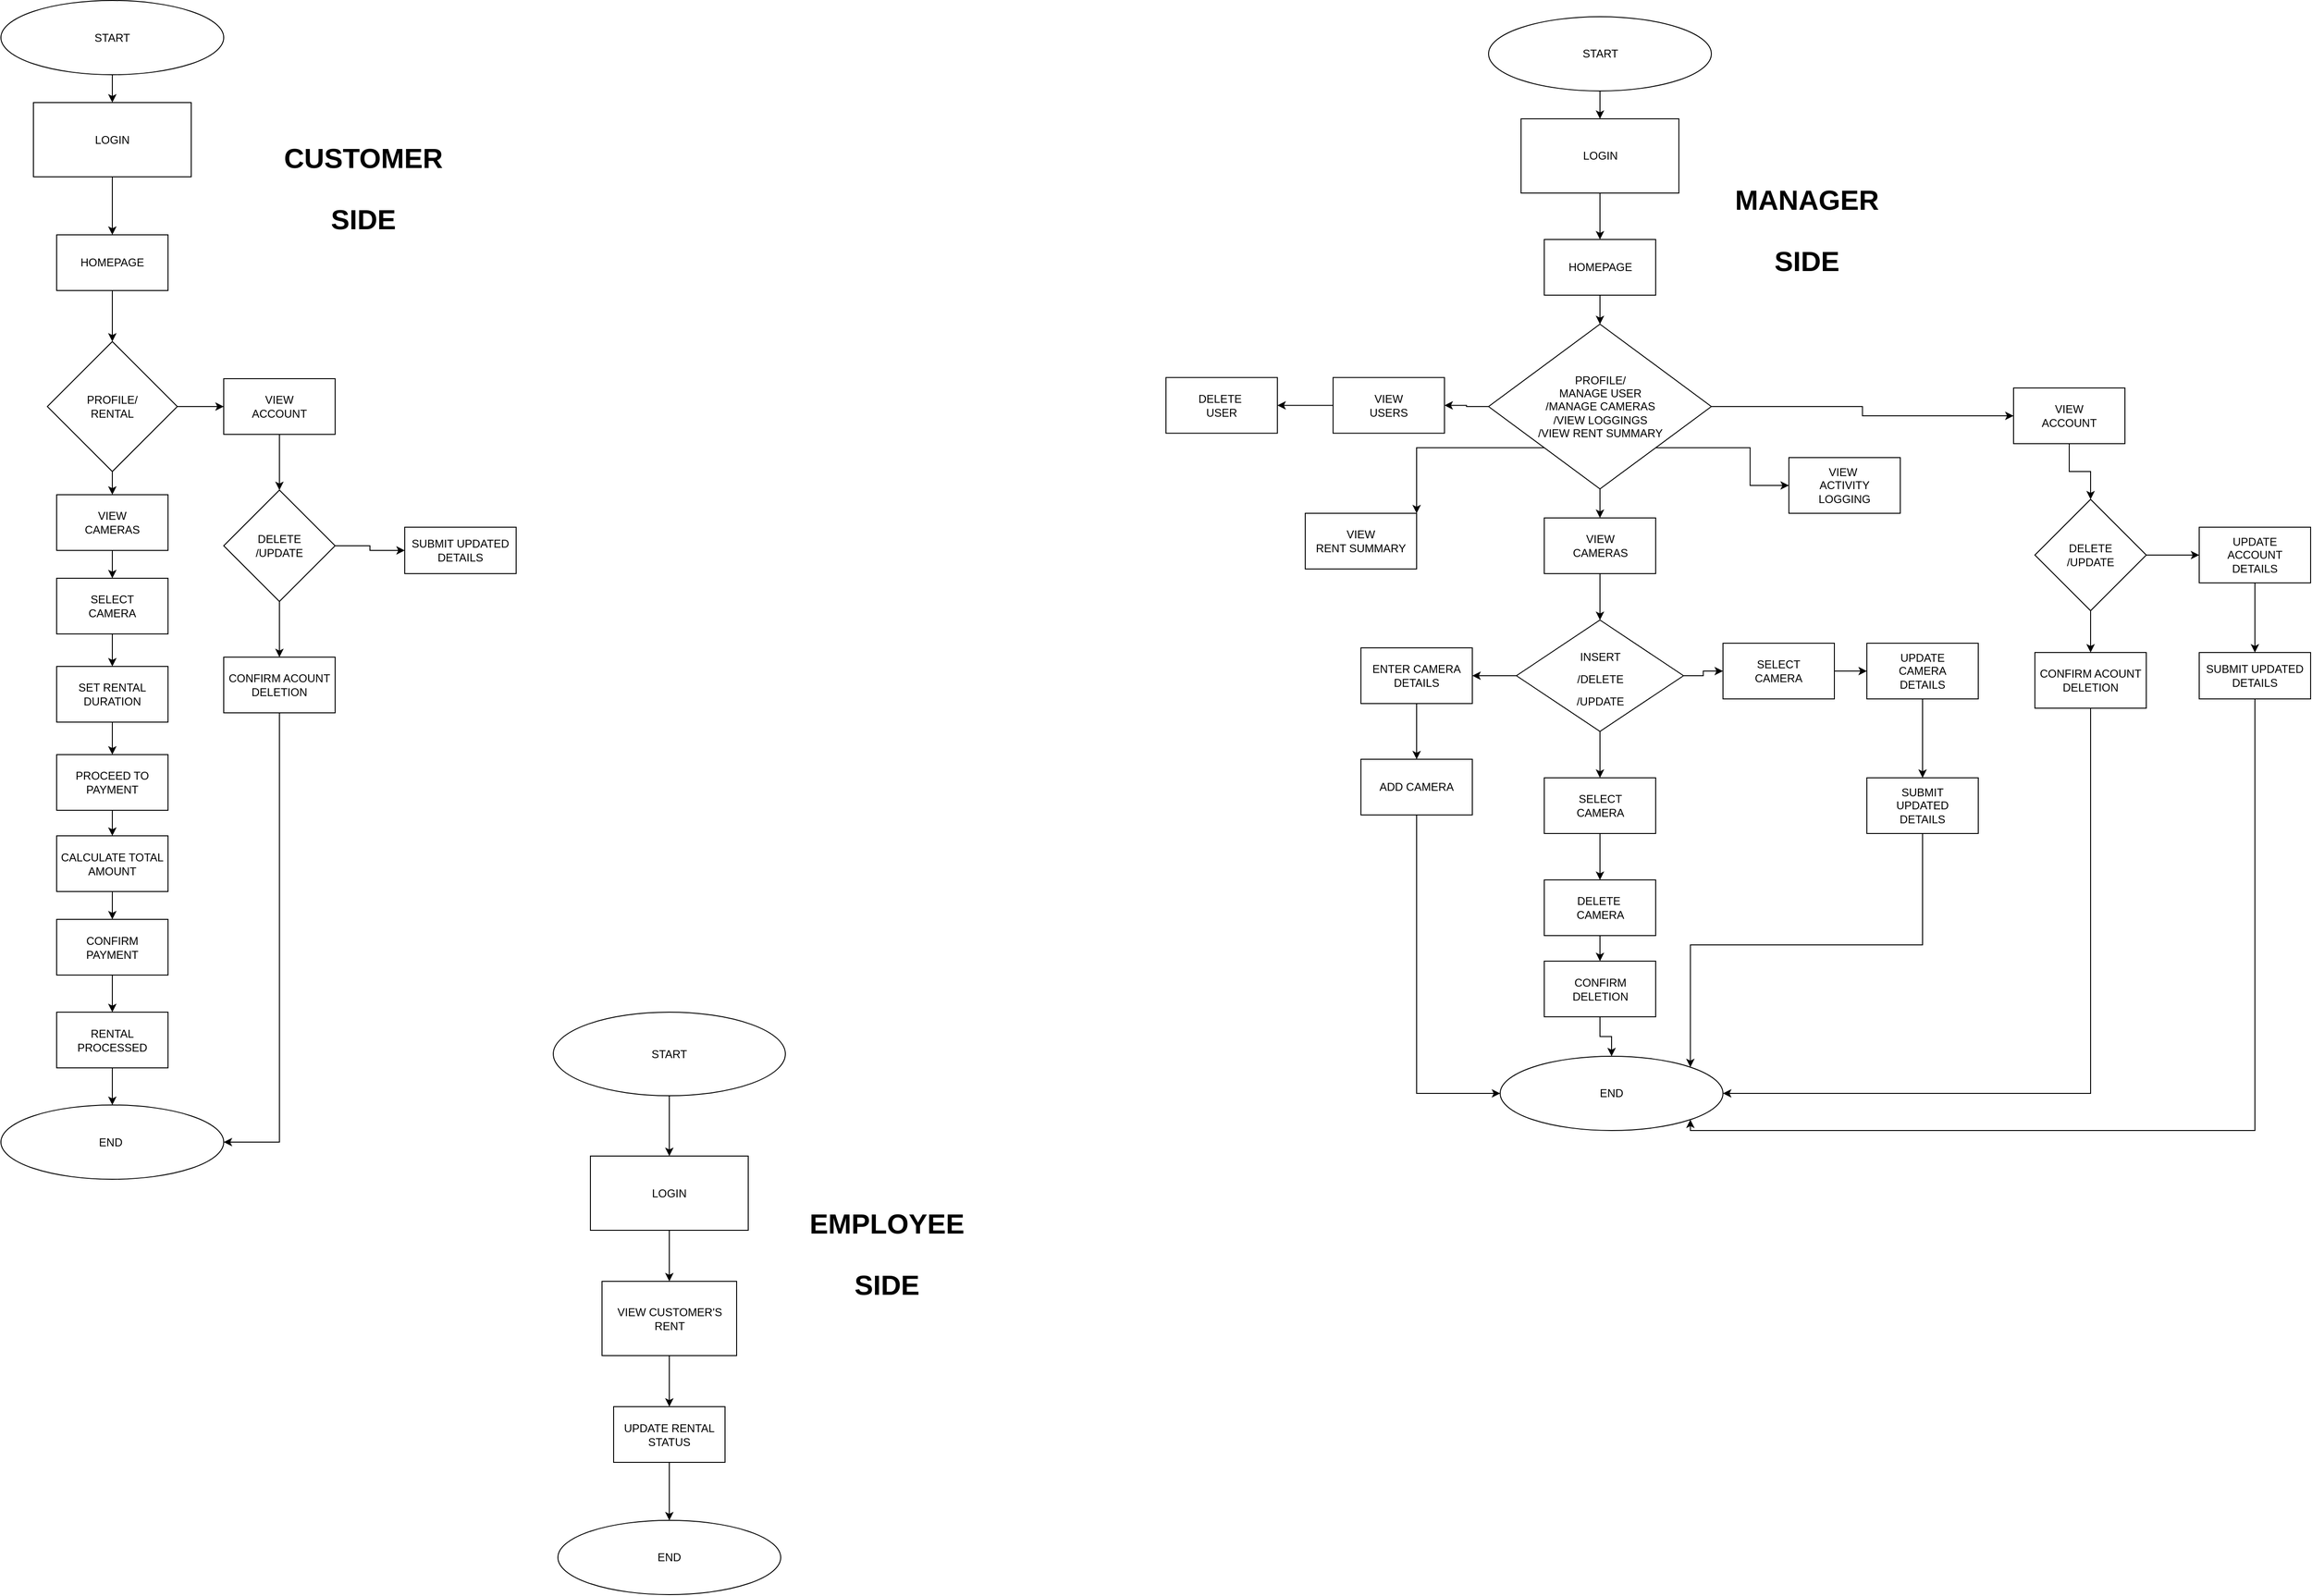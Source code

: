 <mxfile version="20.8.16" type="device"><diagram id="C5RBs43oDa-KdzZeNtuy" name="Page-1"><mxGraphModel dx="2960" dy="2900" grid="1" gridSize="10" guides="1" tooltips="1" connect="1" arrows="1" fold="1" page="1" pageScale="1" pageWidth="827" pageHeight="1169" math="0" shadow="0"><root><mxCell id="WIyWlLk6GJQsqaUBKTNV-0"/><mxCell id="WIyWlLk6GJQsqaUBKTNV-1" parent="WIyWlLk6GJQsqaUBKTNV-0"/><mxCell id="E-0R3UBFcdPqdd0ovLI6-5" style="edgeStyle=orthogonalEdgeStyle;rounded=0;orthogonalLoop=1;jettySize=auto;html=1;exitX=0.5;exitY=1;exitDx=0;exitDy=0;entryX=0.5;entryY=0;entryDx=0;entryDy=0;" parent="WIyWlLk6GJQsqaUBKTNV-1" source="E-0R3UBFcdPqdd0ovLI6-0" target="E-0R3UBFcdPqdd0ovLI6-1" edge="1"><mxGeometry relative="1" as="geometry"/></mxCell><mxCell id="E-0R3UBFcdPqdd0ovLI6-0" value="START" style="ellipse;whiteSpace=wrap;html=1;" parent="WIyWlLk6GJQsqaUBKTNV-1" vertex="1"><mxGeometry x="555" y="-32.5" width="240" height="80" as="geometry"/></mxCell><mxCell id="E-0R3UBFcdPqdd0ovLI6-98" style="edgeStyle=orthogonalEdgeStyle;rounded=0;orthogonalLoop=1;jettySize=auto;html=1;exitX=0.5;exitY=1;exitDx=0;exitDy=0;entryX=0.5;entryY=0;entryDx=0;entryDy=0;fontSize=12;" parent="WIyWlLk6GJQsqaUBKTNV-1" source="E-0R3UBFcdPqdd0ovLI6-1" target="E-0R3UBFcdPqdd0ovLI6-44" edge="1"><mxGeometry relative="1" as="geometry"/></mxCell><mxCell id="E-0R3UBFcdPqdd0ovLI6-1" value="LOGIN" style="rounded=0;whiteSpace=wrap;html=1;" parent="WIyWlLk6GJQsqaUBKTNV-1" vertex="1"><mxGeometry x="590" y="77.5" width="170" height="80" as="geometry"/></mxCell><mxCell id="E-0R3UBFcdPqdd0ovLI6-24" style="edgeStyle=orthogonalEdgeStyle;rounded=0;orthogonalLoop=1;jettySize=auto;html=1;exitX=0.5;exitY=1;exitDx=0;exitDy=0;entryX=0.5;entryY=0;entryDx=0;entryDy=0;" parent="WIyWlLk6GJQsqaUBKTNV-1" source="E-0R3UBFcdPqdd0ovLI6-2" target="E-0R3UBFcdPqdd0ovLI6-3" edge="1"><mxGeometry relative="1" as="geometry"/></mxCell><mxCell id="E-0R3UBFcdPqdd0ovLI6-2" value="SELECT &lt;br&gt;CAMERA" style="rounded=0;whiteSpace=wrap;html=1;" parent="WIyWlLk6GJQsqaUBKTNV-1" vertex="1"><mxGeometry x="615" y="590" width="120" height="60" as="geometry"/></mxCell><mxCell id="E-0R3UBFcdPqdd0ovLI6-25" style="edgeStyle=orthogonalEdgeStyle;rounded=0;orthogonalLoop=1;jettySize=auto;html=1;exitX=0.5;exitY=1;exitDx=0;exitDy=0;entryX=0.5;entryY=0;entryDx=0;entryDy=0;" parent="WIyWlLk6GJQsqaUBKTNV-1" source="E-0R3UBFcdPqdd0ovLI6-3" target="E-0R3UBFcdPqdd0ovLI6-9" edge="1"><mxGeometry relative="1" as="geometry"/></mxCell><mxCell id="E-0R3UBFcdPqdd0ovLI6-3" value="SET RENTAL DURATION" style="rounded=0;whiteSpace=wrap;html=1;" parent="WIyWlLk6GJQsqaUBKTNV-1" vertex="1"><mxGeometry x="615" y="685" width="120" height="60" as="geometry"/></mxCell><mxCell id="E-0R3UBFcdPqdd0ovLI6-22" style="edgeStyle=orthogonalEdgeStyle;rounded=0;orthogonalLoop=1;jettySize=auto;html=1;exitX=0.5;exitY=1;exitDx=0;exitDy=0;entryX=0.5;entryY=0;entryDx=0;entryDy=0;" parent="WIyWlLk6GJQsqaUBKTNV-1" source="E-0R3UBFcdPqdd0ovLI6-4" target="E-0R3UBFcdPqdd0ovLI6-2" edge="1"><mxGeometry relative="1" as="geometry"/></mxCell><mxCell id="E-0R3UBFcdPqdd0ovLI6-4" value="VIEW &lt;br&gt;CAMERAS" style="rounded=0;whiteSpace=wrap;html=1;" parent="WIyWlLk6GJQsqaUBKTNV-1" vertex="1"><mxGeometry x="615" y="500" width="120" height="60" as="geometry"/></mxCell><mxCell id="E-0R3UBFcdPqdd0ovLI6-26" style="edgeStyle=orthogonalEdgeStyle;rounded=0;orthogonalLoop=1;jettySize=auto;html=1;exitX=0.5;exitY=1;exitDx=0;exitDy=0;entryX=0.5;entryY=0;entryDx=0;entryDy=0;" parent="WIyWlLk6GJQsqaUBKTNV-1" source="E-0R3UBFcdPqdd0ovLI6-9" target="E-0R3UBFcdPqdd0ovLI6-13" edge="1"><mxGeometry relative="1" as="geometry"/></mxCell><mxCell id="E-0R3UBFcdPqdd0ovLI6-9" value="PROCEED TO PAYMENT" style="rounded=0;whiteSpace=wrap;html=1;" parent="WIyWlLk6GJQsqaUBKTNV-1" vertex="1"><mxGeometry x="615" y="780" width="120" height="60" as="geometry"/></mxCell><mxCell id="E-0R3UBFcdPqdd0ovLI6-17" style="edgeStyle=orthogonalEdgeStyle;rounded=0;orthogonalLoop=1;jettySize=auto;html=1;exitX=0.5;exitY=1;exitDx=0;exitDy=0;entryX=0.5;entryY=0;entryDx=0;entryDy=0;" parent="WIyWlLk6GJQsqaUBKTNV-1" source="E-0R3UBFcdPqdd0ovLI6-13" target="E-0R3UBFcdPqdd0ovLI6-14" edge="1"><mxGeometry relative="1" as="geometry"/></mxCell><mxCell id="E-0R3UBFcdPqdd0ovLI6-13" value="CALCULATE TOTAL AMOUNT" style="rounded=0;whiteSpace=wrap;html=1;" parent="WIyWlLk6GJQsqaUBKTNV-1" vertex="1"><mxGeometry x="615" y="867.5" width="120" height="60" as="geometry"/></mxCell><mxCell id="E-0R3UBFcdPqdd0ovLI6-18" style="edgeStyle=orthogonalEdgeStyle;rounded=0;orthogonalLoop=1;jettySize=auto;html=1;exitX=0.5;exitY=1;exitDx=0;exitDy=0;entryX=0.5;entryY=0;entryDx=0;entryDy=0;" parent="WIyWlLk6GJQsqaUBKTNV-1" source="E-0R3UBFcdPqdd0ovLI6-14" target="E-0R3UBFcdPqdd0ovLI6-15" edge="1"><mxGeometry relative="1" as="geometry"/></mxCell><mxCell id="E-0R3UBFcdPqdd0ovLI6-14" value="CONFIRM &lt;br&gt;PAYMENT" style="rounded=0;whiteSpace=wrap;html=1;" parent="WIyWlLk6GJQsqaUBKTNV-1" vertex="1"><mxGeometry x="615" y="957.5" width="120" height="60" as="geometry"/></mxCell><mxCell id="E-0R3UBFcdPqdd0ovLI6-21" style="edgeStyle=orthogonalEdgeStyle;rounded=0;orthogonalLoop=1;jettySize=auto;html=1;exitX=0.5;exitY=1;exitDx=0;exitDy=0;entryX=0.5;entryY=0;entryDx=0;entryDy=0;" parent="WIyWlLk6GJQsqaUBKTNV-1" source="E-0R3UBFcdPqdd0ovLI6-15" target="E-0R3UBFcdPqdd0ovLI6-20" edge="1"><mxGeometry relative="1" as="geometry"/></mxCell><mxCell id="E-0R3UBFcdPqdd0ovLI6-15" value="RENTAL&lt;br&gt;PROCESSED" style="rounded=0;whiteSpace=wrap;html=1;" parent="WIyWlLk6GJQsqaUBKTNV-1" vertex="1"><mxGeometry x="615" y="1057.5" width="120" height="60" as="geometry"/></mxCell><mxCell id="E-0R3UBFcdPqdd0ovLI6-20" value="END&amp;nbsp;" style="ellipse;whiteSpace=wrap;html=1;" parent="WIyWlLk6GJQsqaUBKTNV-1" vertex="1"><mxGeometry x="555" y="1157.5" width="240" height="80" as="geometry"/></mxCell><mxCell id="E-0R3UBFcdPqdd0ovLI6-32" style="edgeStyle=orthogonalEdgeStyle;rounded=0;orthogonalLoop=1;jettySize=auto;html=1;exitX=0.5;exitY=1;exitDx=0;exitDy=0;entryX=0.5;entryY=0;entryDx=0;entryDy=0;" parent="WIyWlLk6GJQsqaUBKTNV-1" source="E-0R3UBFcdPqdd0ovLI6-27" target="E-0R3UBFcdPqdd0ovLI6-29" edge="1"><mxGeometry relative="1" as="geometry"/></mxCell><mxCell id="E-0R3UBFcdPqdd0ovLI6-27" value="VIEW &lt;br&gt;ACCOUNT" style="rounded=0;whiteSpace=wrap;html=1;" parent="WIyWlLk6GJQsqaUBKTNV-1" vertex="1"><mxGeometry x="795" y="375" width="120" height="60" as="geometry"/></mxCell><mxCell id="E-0R3UBFcdPqdd0ovLI6-34" style="edgeStyle=orthogonalEdgeStyle;rounded=0;orthogonalLoop=1;jettySize=auto;html=1;exitX=1;exitY=0.5;exitDx=0;exitDy=0;entryX=0;entryY=0.5;entryDx=0;entryDy=0;" parent="WIyWlLk6GJQsqaUBKTNV-1" source="E-0R3UBFcdPqdd0ovLI6-29" target="E-0R3UBFcdPqdd0ovLI6-31" edge="1"><mxGeometry relative="1" as="geometry"/></mxCell><mxCell id="E-0R3UBFcdPqdd0ovLI6-45" style="edgeStyle=orthogonalEdgeStyle;rounded=0;orthogonalLoop=1;jettySize=auto;html=1;exitX=0.5;exitY=1;exitDx=0;exitDy=0;entryX=0.5;entryY=0;entryDx=0;entryDy=0;" parent="WIyWlLk6GJQsqaUBKTNV-1" source="E-0R3UBFcdPqdd0ovLI6-29" target="E-0R3UBFcdPqdd0ovLI6-42" edge="1"><mxGeometry relative="1" as="geometry"/></mxCell><mxCell id="E-0R3UBFcdPqdd0ovLI6-29" value="DELETE&lt;br&gt;/UPDATE" style="rhombus;whiteSpace=wrap;html=1;" parent="WIyWlLk6GJQsqaUBKTNV-1" vertex="1"><mxGeometry x="795" y="495" width="120" height="120" as="geometry"/></mxCell><mxCell id="E-0R3UBFcdPqdd0ovLI6-31" value="SUBMIT UPDATED&lt;br style=&quot;border-color: var(--border-color);&quot;&gt;&lt;span style=&quot;border-color: var(--border-color);&quot;&gt;DETAILS&lt;/span&gt;" style="rounded=0;whiteSpace=wrap;html=1;" parent="WIyWlLk6GJQsqaUBKTNV-1" vertex="1"><mxGeometry x="990" y="535" width="120" height="50" as="geometry"/></mxCell><mxCell id="E-0R3UBFcdPqdd0ovLI6-35" value="&lt;p style=&quot;line-height: 120%; font-size: 30px;&quot;&gt;&lt;b&gt;CUSTOMER&lt;/b&gt;&lt;/p&gt;&lt;p style=&quot;line-height: 120%; font-size: 30px;&quot;&gt;&lt;b&gt;SIDE&lt;/b&gt;&lt;/p&gt;" style="text;html=1;align=center;verticalAlign=middle;resizable=0;points=[];autosize=1;strokeColor=none;fillColor=none;" parent="WIyWlLk6GJQsqaUBKTNV-1" vertex="1"><mxGeometry x="850" y="80" width="190" height="180" as="geometry"/></mxCell><mxCell id="E-0R3UBFcdPqdd0ovLI6-40" style="edgeStyle=orthogonalEdgeStyle;rounded=0;orthogonalLoop=1;jettySize=auto;html=1;exitX=0.5;exitY=1;exitDx=0;exitDy=0;" parent="WIyWlLk6GJQsqaUBKTNV-1" source="E-0R3UBFcdPqdd0ovLI6-38" target="E-0R3UBFcdPqdd0ovLI6-4" edge="1"><mxGeometry relative="1" as="geometry"/></mxCell><mxCell id="E-0R3UBFcdPqdd0ovLI6-52" style="edgeStyle=orthogonalEdgeStyle;rounded=0;orthogonalLoop=1;jettySize=auto;html=1;exitX=1;exitY=0.5;exitDx=0;exitDy=0;entryX=0;entryY=0.5;entryDx=0;entryDy=0;fontSize=30;" parent="WIyWlLk6GJQsqaUBKTNV-1" source="E-0R3UBFcdPqdd0ovLI6-38" target="E-0R3UBFcdPqdd0ovLI6-27" edge="1"><mxGeometry relative="1" as="geometry"/></mxCell><mxCell id="E-0R3UBFcdPqdd0ovLI6-38" value="PROFILE/&lt;br&gt;RENTAL" style="rhombus;whiteSpace=wrap;html=1;" parent="WIyWlLk6GJQsqaUBKTNV-1" vertex="1"><mxGeometry x="605" y="335" width="140" height="140" as="geometry"/></mxCell><mxCell id="E-0R3UBFcdPqdd0ovLI6-46" style="edgeStyle=orthogonalEdgeStyle;rounded=0;orthogonalLoop=1;jettySize=auto;html=1;exitX=0.5;exitY=1;exitDx=0;exitDy=0;entryX=1;entryY=0.5;entryDx=0;entryDy=0;" parent="WIyWlLk6GJQsqaUBKTNV-1" source="E-0R3UBFcdPqdd0ovLI6-42" target="E-0R3UBFcdPqdd0ovLI6-20" edge="1"><mxGeometry relative="1" as="geometry"/></mxCell><mxCell id="E-0R3UBFcdPqdd0ovLI6-42" value="CONFIRM ACOUNT&lt;br&gt;DELETION" style="rounded=0;whiteSpace=wrap;html=1;" parent="WIyWlLk6GJQsqaUBKTNV-1" vertex="1"><mxGeometry x="795" y="675" width="120" height="60" as="geometry"/></mxCell><mxCell id="E-0R3UBFcdPqdd0ovLI6-99" style="edgeStyle=orthogonalEdgeStyle;rounded=0;orthogonalLoop=1;jettySize=auto;html=1;exitX=0.5;exitY=1;exitDx=0;exitDy=0;entryX=0.5;entryY=0;entryDx=0;entryDy=0;fontSize=12;" parent="WIyWlLk6GJQsqaUBKTNV-1" source="E-0R3UBFcdPqdd0ovLI6-44" target="E-0R3UBFcdPqdd0ovLI6-38" edge="1"><mxGeometry relative="1" as="geometry"/></mxCell><mxCell id="E-0R3UBFcdPqdd0ovLI6-44" value="HOMEPAGE" style="rounded=0;whiteSpace=wrap;html=1;" parent="WIyWlLk6GJQsqaUBKTNV-1" vertex="1"><mxGeometry x="615" y="220" width="120" height="60" as="geometry"/></mxCell><mxCell id="E-0R3UBFcdPqdd0ovLI6-56" style="edgeStyle=orthogonalEdgeStyle;rounded=0;orthogonalLoop=1;jettySize=auto;html=1;exitX=0.5;exitY=1;exitDx=0;exitDy=0;entryX=0.5;entryY=0;entryDx=0;entryDy=0;" parent="WIyWlLk6GJQsqaUBKTNV-1" source="E-0R3UBFcdPqdd0ovLI6-57" target="E-0R3UBFcdPqdd0ovLI6-59" edge="1"><mxGeometry relative="1" as="geometry"/></mxCell><mxCell id="E-0R3UBFcdPqdd0ovLI6-57" value="START" style="ellipse;whiteSpace=wrap;html=1;" parent="WIyWlLk6GJQsqaUBKTNV-1" vertex="1"><mxGeometry x="2157.5" y="-15" width="240" height="80" as="geometry"/></mxCell><mxCell id="E-0R3UBFcdPqdd0ovLI6-129" style="edgeStyle=orthogonalEdgeStyle;rounded=0;orthogonalLoop=1;jettySize=auto;html=1;exitX=0.5;exitY=1;exitDx=0;exitDy=0;entryX=0.5;entryY=0;entryDx=0;entryDy=0;fontSize=12;" parent="WIyWlLk6GJQsqaUBKTNV-1" source="E-0R3UBFcdPqdd0ovLI6-59" target="E-0R3UBFcdPqdd0ovLI6-128" edge="1"><mxGeometry relative="1" as="geometry"/></mxCell><mxCell id="E-0R3UBFcdPqdd0ovLI6-59" value="LOGIN" style="rounded=0;whiteSpace=wrap;html=1;" parent="WIyWlLk6GJQsqaUBKTNV-1" vertex="1"><mxGeometry x="2192.5" y="95" width="170" height="80" as="geometry"/></mxCell><mxCell id="E-0R3UBFcdPqdd0ovLI6-60" style="edgeStyle=orthogonalEdgeStyle;rounded=0;orthogonalLoop=1;jettySize=auto;html=1;entryX=1;entryY=0.5;entryDx=0;entryDy=0;exitX=0;exitY=0.5;exitDx=0;exitDy=0;" parent="WIyWlLk6GJQsqaUBKTNV-1" source="E-0R3UBFcdPqdd0ovLI6-95" target="E-0R3UBFcdPqdd0ovLI6-63" edge="1"><mxGeometry relative="1" as="geometry"><mxPoint x="2180" y="720" as="sourcePoint"/></mxGeometry></mxCell><mxCell id="E-0R3UBFcdPqdd0ovLI6-125" style="edgeStyle=orthogonalEdgeStyle;rounded=0;orthogonalLoop=1;jettySize=auto;html=1;exitX=0.5;exitY=1;exitDx=0;exitDy=0;entryX=0.5;entryY=0;entryDx=0;entryDy=0;fontSize=12;" parent="WIyWlLk6GJQsqaUBKTNV-1" source="E-0R3UBFcdPqdd0ovLI6-63" target="E-0R3UBFcdPqdd0ovLI6-124" edge="1"><mxGeometry relative="1" as="geometry"/></mxCell><mxCell id="E-0R3UBFcdPqdd0ovLI6-63" value="ENTER CAMERA DETAILS" style="rounded=0;whiteSpace=wrap;html=1;" parent="WIyWlLk6GJQsqaUBKTNV-1" vertex="1"><mxGeometry x="2020" y="665" width="120" height="60" as="geometry"/></mxCell><mxCell id="E-0R3UBFcdPqdd0ovLI6-64" style="edgeStyle=orthogonalEdgeStyle;rounded=0;orthogonalLoop=1;jettySize=auto;html=1;exitX=0.5;exitY=1;exitDx=0;exitDy=0;entryX=0.5;entryY=0;entryDx=0;entryDy=0;" parent="WIyWlLk6GJQsqaUBKTNV-1" source="E-0R3UBFcdPqdd0ovLI6-65" target="E-0R3UBFcdPqdd0ovLI6-95" edge="1"><mxGeometry relative="1" as="geometry"><mxPoint x="2250" y="715" as="targetPoint"/></mxGeometry></mxCell><mxCell id="E-0R3UBFcdPqdd0ovLI6-65" value="VIEW &lt;br&gt;CAMERAS" style="rounded=0;whiteSpace=wrap;html=1;" parent="WIyWlLk6GJQsqaUBKTNV-1" vertex="1"><mxGeometry x="2217.5" y="525" width="120" height="60" as="geometry"/></mxCell><mxCell id="E-0R3UBFcdPqdd0ovLI6-122" style="edgeStyle=orthogonalEdgeStyle;rounded=0;orthogonalLoop=1;jettySize=auto;html=1;exitX=0.5;exitY=1;exitDx=0;exitDy=0;entryX=0.5;entryY=0;entryDx=0;entryDy=0;fontSize=12;" parent="WIyWlLk6GJQsqaUBKTNV-1" source="E-0R3UBFcdPqdd0ovLI6-67" target="E-0R3UBFcdPqdd0ovLI6-121" edge="1"><mxGeometry relative="1" as="geometry"/></mxCell><mxCell id="E-0R3UBFcdPqdd0ovLI6-67" value="DELETE&amp;nbsp;&lt;br&gt;CAMERA" style="rounded=0;whiteSpace=wrap;html=1;" parent="WIyWlLk6GJQsqaUBKTNV-1" vertex="1"><mxGeometry x="2217.5" y="915" width="120" height="60" as="geometry"/></mxCell><mxCell id="E-0R3UBFcdPqdd0ovLI6-112" style="edgeStyle=orthogonalEdgeStyle;rounded=0;orthogonalLoop=1;jettySize=auto;html=1;exitX=0.5;exitY=1;exitDx=0;exitDy=0;entryX=0.5;entryY=0;entryDx=0;entryDy=0;fontSize=12;" parent="WIyWlLk6GJQsqaUBKTNV-1" source="E-0R3UBFcdPqdd0ovLI6-69" target="E-0R3UBFcdPqdd0ovLI6-111" edge="1"><mxGeometry relative="1" as="geometry"/></mxCell><mxCell id="E-0R3UBFcdPqdd0ovLI6-69" value="UPDATE&lt;br&gt;CAMERA&lt;br&gt;DETAILS" style="rounded=0;whiteSpace=wrap;html=1;" parent="WIyWlLk6GJQsqaUBKTNV-1" vertex="1"><mxGeometry x="2565" y="660" width="120" height="60" as="geometry"/></mxCell><mxCell id="E-0R3UBFcdPqdd0ovLI6-76" value="END" style="ellipse;whiteSpace=wrap;html=1;" parent="WIyWlLk6GJQsqaUBKTNV-1" vertex="1"><mxGeometry x="2170" y="1105" width="240" height="80" as="geometry"/></mxCell><mxCell id="E-0R3UBFcdPqdd0ovLI6-77" style="edgeStyle=orthogonalEdgeStyle;rounded=0;orthogonalLoop=1;jettySize=auto;html=1;exitX=0.5;exitY=1;exitDx=0;exitDy=0;entryX=0.5;entryY=0;entryDx=0;entryDy=0;" parent="WIyWlLk6GJQsqaUBKTNV-1" source="E-0R3UBFcdPqdd0ovLI6-79" target="E-0R3UBFcdPqdd0ovLI6-82" edge="1"><mxGeometry relative="1" as="geometry"/></mxCell><mxCell id="E-0R3UBFcdPqdd0ovLI6-79" value="VIEW &lt;br&gt;ACCOUNT" style="rounded=0;whiteSpace=wrap;html=1;" parent="WIyWlLk6GJQsqaUBKTNV-1" vertex="1"><mxGeometry x="2723" y="385" width="120" height="60" as="geometry"/></mxCell><mxCell id="E-0R3UBFcdPqdd0ovLI6-81" style="edgeStyle=orthogonalEdgeStyle;rounded=0;orthogonalLoop=1;jettySize=auto;html=1;exitX=0.5;exitY=1;exitDx=0;exitDy=0;entryX=0.5;entryY=0;entryDx=0;entryDy=0;" parent="WIyWlLk6GJQsqaUBKTNV-1" source="E-0R3UBFcdPqdd0ovLI6-82" target="E-0R3UBFcdPqdd0ovLI6-90" edge="1"><mxGeometry relative="1" as="geometry"/></mxCell><mxCell id="E-0R3UBFcdPqdd0ovLI6-107" style="edgeStyle=orthogonalEdgeStyle;rounded=0;orthogonalLoop=1;jettySize=auto;html=1;exitX=1;exitY=0.5;exitDx=0;exitDy=0;entryX=0;entryY=0.5;entryDx=0;entryDy=0;fontSize=12;" parent="WIyWlLk6GJQsqaUBKTNV-1" source="E-0R3UBFcdPqdd0ovLI6-82" target="E-0R3UBFcdPqdd0ovLI6-105" edge="1"><mxGeometry relative="1" as="geometry"/></mxCell><mxCell id="E-0R3UBFcdPqdd0ovLI6-82" value="DELETE&lt;br&gt;/UPDATE" style="rhombus;whiteSpace=wrap;html=1;" parent="WIyWlLk6GJQsqaUBKTNV-1" vertex="1"><mxGeometry x="2746" y="505" width="120" height="120" as="geometry"/></mxCell><mxCell id="E-0R3UBFcdPqdd0ovLI6-110" style="edgeStyle=orthogonalEdgeStyle;rounded=0;orthogonalLoop=1;jettySize=auto;html=1;exitX=0.5;exitY=1;exitDx=0;exitDy=0;entryX=1;entryY=1;entryDx=0;entryDy=0;fontSize=12;" parent="WIyWlLk6GJQsqaUBKTNV-1" source="E-0R3UBFcdPqdd0ovLI6-84" target="E-0R3UBFcdPqdd0ovLI6-76" edge="1"><mxGeometry relative="1" as="geometry"><Array as="points"><mxPoint x="2983" y="1185"/><mxPoint x="2375" y="1185"/></Array></mxGeometry></mxCell><mxCell id="E-0R3UBFcdPqdd0ovLI6-84" value="SUBMIT UPDATED&lt;br style=&quot;border-color: var(--border-color);&quot;&gt;&lt;span style=&quot;border-color: var(--border-color);&quot;&gt;DETAILS&lt;/span&gt;" style="rounded=0;whiteSpace=wrap;html=1;" parent="WIyWlLk6GJQsqaUBKTNV-1" vertex="1"><mxGeometry x="2923" y="670" width="120" height="50" as="geometry"/></mxCell><mxCell id="E-0R3UBFcdPqdd0ovLI6-85" value="&lt;p style=&quot;line-height: 120%; font-size: 30px;&quot;&gt;&lt;b style=&quot;background-color: initial;&quot;&gt;MANAGER&lt;/b&gt;&lt;/p&gt;&lt;p style=&quot;line-height: 120%; font-size: 30px;&quot;&gt;&lt;b style=&quot;background-color: initial;&quot;&gt;SIDE&lt;/b&gt;&lt;/p&gt;" style="text;html=1;align=center;verticalAlign=middle;resizable=0;points=[];autosize=1;strokeColor=none;fillColor=none;" parent="WIyWlLk6GJQsqaUBKTNV-1" vertex="1"><mxGeometry x="2410" y="125" width="180" height="180" as="geometry"/></mxCell><mxCell id="E-0R3UBFcdPqdd0ovLI6-87" style="edgeStyle=orthogonalEdgeStyle;rounded=0;orthogonalLoop=1;jettySize=auto;html=1;exitX=1;exitY=0.5;exitDx=0;exitDy=0;entryX=0;entryY=0.5;entryDx=0;entryDy=0;fontSize=30;" parent="WIyWlLk6GJQsqaUBKTNV-1" source="E-0R3UBFcdPqdd0ovLI6-88" target="E-0R3UBFcdPqdd0ovLI6-79" edge="1"><mxGeometry relative="1" as="geometry"/></mxCell><mxCell id="E-0R3UBFcdPqdd0ovLI6-97" style="edgeStyle=orthogonalEdgeStyle;rounded=0;orthogonalLoop=1;jettySize=auto;html=1;exitX=0.5;exitY=1;exitDx=0;exitDy=0;entryX=0.5;entryY=0;entryDx=0;entryDy=0;fontSize=12;" parent="WIyWlLk6GJQsqaUBKTNV-1" source="E-0R3UBFcdPqdd0ovLI6-88" target="E-0R3UBFcdPqdd0ovLI6-65" edge="1"><mxGeometry relative="1" as="geometry"><mxPoint x="2122.5" y="596.562" as="sourcePoint"/></mxGeometry></mxCell><mxCell id="E-0R3UBFcdPqdd0ovLI6-132" style="edgeStyle=orthogonalEdgeStyle;rounded=0;orthogonalLoop=1;jettySize=auto;html=1;exitX=0;exitY=0.5;exitDx=0;exitDy=0;entryX=1;entryY=0.5;entryDx=0;entryDy=0;fontSize=12;" parent="WIyWlLk6GJQsqaUBKTNV-1" source="E-0R3UBFcdPqdd0ovLI6-88" target="E-0R3UBFcdPqdd0ovLI6-131" edge="1"><mxGeometry relative="1" as="geometry"/></mxCell><mxCell id="E-0R3UBFcdPqdd0ovLI6-138" style="edgeStyle=orthogonalEdgeStyle;rounded=0;orthogonalLoop=1;jettySize=auto;html=1;exitX=1;exitY=1;exitDx=0;exitDy=0;entryX=0;entryY=0.5;entryDx=0;entryDy=0;fontSize=12;" parent="WIyWlLk6GJQsqaUBKTNV-1" source="E-0R3UBFcdPqdd0ovLI6-88" target="E-0R3UBFcdPqdd0ovLI6-137" edge="1"><mxGeometry relative="1" as="geometry"/></mxCell><mxCell id="E-0R3UBFcdPqdd0ovLI6-141" style="edgeStyle=orthogonalEdgeStyle;rounded=0;orthogonalLoop=1;jettySize=auto;html=1;exitX=0;exitY=1;exitDx=0;exitDy=0;entryX=1;entryY=0;entryDx=0;entryDy=0;fontSize=12;" parent="WIyWlLk6GJQsqaUBKTNV-1" source="E-0R3UBFcdPqdd0ovLI6-88" target="E-0R3UBFcdPqdd0ovLI6-140" edge="1"><mxGeometry relative="1" as="geometry"/></mxCell><mxCell id="E-0R3UBFcdPqdd0ovLI6-88" value="PROFILE/&lt;br&gt;MANAGE USER&lt;br&gt;/MANAGE CAMERAS&lt;br&gt;/VIEW LOGGINGS&lt;br&gt;/VIEW RENT SUMMARY" style="rhombus;whiteSpace=wrap;html=1;" parent="WIyWlLk6GJQsqaUBKTNV-1" vertex="1"><mxGeometry x="2157.5" y="316.25" width="240" height="177.5" as="geometry"/></mxCell><mxCell id="E-0R3UBFcdPqdd0ovLI6-89" style="edgeStyle=orthogonalEdgeStyle;rounded=0;orthogonalLoop=1;jettySize=auto;html=1;exitX=0.5;exitY=1;exitDx=0;exitDy=0;entryX=1;entryY=0.5;entryDx=0;entryDy=0;" parent="WIyWlLk6GJQsqaUBKTNV-1" source="E-0R3UBFcdPqdd0ovLI6-90" target="E-0R3UBFcdPqdd0ovLI6-76" edge="1"><mxGeometry relative="1" as="geometry"/></mxCell><mxCell id="E-0R3UBFcdPqdd0ovLI6-90" value="CONFIRM ACOUNT&lt;br&gt;DELETION" style="rounded=0;whiteSpace=wrap;html=1;" parent="WIyWlLk6GJQsqaUBKTNV-1" vertex="1"><mxGeometry x="2746" y="670" width="120" height="60" as="geometry"/></mxCell><mxCell id="E-0R3UBFcdPqdd0ovLI6-116" style="edgeStyle=orthogonalEdgeStyle;rounded=0;orthogonalLoop=1;jettySize=auto;html=1;exitX=1;exitY=0.5;exitDx=0;exitDy=0;entryX=0;entryY=0.5;entryDx=0;entryDy=0;fontSize=12;" parent="WIyWlLk6GJQsqaUBKTNV-1" source="E-0R3UBFcdPqdd0ovLI6-95" target="E-0R3UBFcdPqdd0ovLI6-115" edge="1"><mxGeometry relative="1" as="geometry"/></mxCell><mxCell id="E-0R3UBFcdPqdd0ovLI6-119" style="edgeStyle=orthogonalEdgeStyle;rounded=0;orthogonalLoop=1;jettySize=auto;html=1;exitX=0.5;exitY=1;exitDx=0;exitDy=0;entryX=0.5;entryY=0;entryDx=0;entryDy=0;fontSize=12;" parent="WIyWlLk6GJQsqaUBKTNV-1" source="E-0R3UBFcdPqdd0ovLI6-95" target="E-0R3UBFcdPqdd0ovLI6-118" edge="1"><mxGeometry relative="1" as="geometry"/></mxCell><mxCell id="E-0R3UBFcdPqdd0ovLI6-95" value="&lt;p style=&quot;line-height: 60%;&quot;&gt;&lt;font style=&quot;font-size: 12px;&quot;&gt;INSERT&lt;br&gt;/DELETE &lt;br&gt;/UPDATE&lt;br&gt;&lt;/font&gt;&lt;/p&gt;" style="rhombus;whiteSpace=wrap;html=1;fontSize=30;" parent="WIyWlLk6GJQsqaUBKTNV-1" vertex="1"><mxGeometry x="2187.5" y="635" width="180" height="120" as="geometry"/></mxCell><mxCell id="E-0R3UBFcdPqdd0ovLI6-108" style="edgeStyle=orthogonalEdgeStyle;rounded=0;orthogonalLoop=1;jettySize=auto;html=1;exitX=0.5;exitY=1;exitDx=0;exitDy=0;entryX=0.5;entryY=0;entryDx=0;entryDy=0;fontSize=12;" parent="WIyWlLk6GJQsqaUBKTNV-1" source="E-0R3UBFcdPqdd0ovLI6-105" target="E-0R3UBFcdPqdd0ovLI6-84" edge="1"><mxGeometry relative="1" as="geometry"/></mxCell><mxCell id="E-0R3UBFcdPqdd0ovLI6-105" value="UPDATE&lt;br&gt;ACCOUNT&lt;br&gt;DETAILS" style="rounded=0;whiteSpace=wrap;html=1;fontSize=12;" parent="WIyWlLk6GJQsqaUBKTNV-1" vertex="1"><mxGeometry x="2923" y="535" width="120" height="60" as="geometry"/></mxCell><mxCell id="E-0R3UBFcdPqdd0ovLI6-113" style="edgeStyle=orthogonalEdgeStyle;rounded=0;orthogonalLoop=1;jettySize=auto;html=1;exitX=0.5;exitY=1;exitDx=0;exitDy=0;entryX=1;entryY=0;entryDx=0;entryDy=0;fontSize=12;" parent="WIyWlLk6GJQsqaUBKTNV-1" source="E-0R3UBFcdPqdd0ovLI6-111" target="E-0R3UBFcdPqdd0ovLI6-76" edge="1"><mxGeometry relative="1" as="geometry"/></mxCell><mxCell id="E-0R3UBFcdPqdd0ovLI6-111" value="SUBMIT&lt;br&gt;UPDATED&lt;br&gt;DETAILS" style="rounded=0;whiteSpace=wrap;html=1;fontSize=12;" parent="WIyWlLk6GJQsqaUBKTNV-1" vertex="1"><mxGeometry x="2565" y="805" width="120" height="60" as="geometry"/></mxCell><mxCell id="E-0R3UBFcdPqdd0ovLI6-117" style="edgeStyle=orthogonalEdgeStyle;rounded=0;orthogonalLoop=1;jettySize=auto;html=1;exitX=1;exitY=0.5;exitDx=0;exitDy=0;entryX=0;entryY=0.5;entryDx=0;entryDy=0;fontSize=12;" parent="WIyWlLk6GJQsqaUBKTNV-1" source="E-0R3UBFcdPqdd0ovLI6-115" target="E-0R3UBFcdPqdd0ovLI6-69" edge="1"><mxGeometry relative="1" as="geometry"/></mxCell><mxCell id="E-0R3UBFcdPqdd0ovLI6-115" value="SELECT&lt;br&gt;CAMERA" style="rounded=0;whiteSpace=wrap;html=1;fontSize=12;" parent="WIyWlLk6GJQsqaUBKTNV-1" vertex="1"><mxGeometry x="2410" y="660" width="120" height="60" as="geometry"/></mxCell><mxCell id="E-0R3UBFcdPqdd0ovLI6-120" style="edgeStyle=orthogonalEdgeStyle;rounded=0;orthogonalLoop=1;jettySize=auto;html=1;exitX=0.5;exitY=1;exitDx=0;exitDy=0;entryX=0.5;entryY=0;entryDx=0;entryDy=0;fontSize=12;" parent="WIyWlLk6GJQsqaUBKTNV-1" source="E-0R3UBFcdPqdd0ovLI6-118" target="E-0R3UBFcdPqdd0ovLI6-67" edge="1"><mxGeometry relative="1" as="geometry"/></mxCell><mxCell id="E-0R3UBFcdPqdd0ovLI6-118" value="SELECT&lt;br&gt;CAMERA" style="rounded=0;whiteSpace=wrap;html=1;fontSize=12;" parent="WIyWlLk6GJQsqaUBKTNV-1" vertex="1"><mxGeometry x="2217.5" y="805" width="120" height="60" as="geometry"/></mxCell><mxCell id="E-0R3UBFcdPqdd0ovLI6-123" style="edgeStyle=orthogonalEdgeStyle;rounded=0;orthogonalLoop=1;jettySize=auto;html=1;exitX=0.5;exitY=1;exitDx=0;exitDy=0;fontSize=12;" parent="WIyWlLk6GJQsqaUBKTNV-1" source="E-0R3UBFcdPqdd0ovLI6-121" target="E-0R3UBFcdPqdd0ovLI6-76" edge="1"><mxGeometry relative="1" as="geometry"/></mxCell><mxCell id="E-0R3UBFcdPqdd0ovLI6-121" value="CONFIRM&lt;br&gt;DELETION" style="rounded=0;whiteSpace=wrap;html=1;fontSize=12;" parent="WIyWlLk6GJQsqaUBKTNV-1" vertex="1"><mxGeometry x="2217.5" y="1002.5" width="120" height="60" as="geometry"/></mxCell><mxCell id="E-0R3UBFcdPqdd0ovLI6-126" style="edgeStyle=orthogonalEdgeStyle;rounded=0;orthogonalLoop=1;jettySize=auto;html=1;exitX=0.5;exitY=1;exitDx=0;exitDy=0;entryX=0;entryY=0.5;entryDx=0;entryDy=0;fontSize=12;" parent="WIyWlLk6GJQsqaUBKTNV-1" source="E-0R3UBFcdPqdd0ovLI6-124" target="E-0R3UBFcdPqdd0ovLI6-76" edge="1"><mxGeometry relative="1" as="geometry"/></mxCell><mxCell id="E-0R3UBFcdPqdd0ovLI6-124" value="ADD CAMERA" style="rounded=0;whiteSpace=wrap;html=1;fontSize=12;" parent="WIyWlLk6GJQsqaUBKTNV-1" vertex="1"><mxGeometry x="2020" y="785" width="120" height="60" as="geometry"/></mxCell><mxCell id="E-0R3UBFcdPqdd0ovLI6-130" style="edgeStyle=orthogonalEdgeStyle;rounded=0;orthogonalLoop=1;jettySize=auto;html=1;exitX=0.5;exitY=1;exitDx=0;exitDy=0;entryX=0.5;entryY=0;entryDx=0;entryDy=0;fontSize=12;" parent="WIyWlLk6GJQsqaUBKTNV-1" source="E-0R3UBFcdPqdd0ovLI6-128" target="E-0R3UBFcdPqdd0ovLI6-88" edge="1"><mxGeometry relative="1" as="geometry"/></mxCell><mxCell id="E-0R3UBFcdPqdd0ovLI6-128" value="HOMEPAGE" style="rounded=0;whiteSpace=wrap;html=1;fontSize=12;" parent="WIyWlLk6GJQsqaUBKTNV-1" vertex="1"><mxGeometry x="2217.5" y="225" width="120" height="60" as="geometry"/></mxCell><mxCell id="E-0R3UBFcdPqdd0ovLI6-135" style="edgeStyle=orthogonalEdgeStyle;rounded=0;orthogonalLoop=1;jettySize=auto;html=1;exitX=0;exitY=0.5;exitDx=0;exitDy=0;entryX=1;entryY=0.5;entryDx=0;entryDy=0;fontSize=12;" parent="WIyWlLk6GJQsqaUBKTNV-1" source="E-0R3UBFcdPqdd0ovLI6-131" target="E-0R3UBFcdPqdd0ovLI6-134" edge="1"><mxGeometry relative="1" as="geometry"/></mxCell><mxCell id="E-0R3UBFcdPqdd0ovLI6-131" value="VIEW&lt;br&gt;USERS" style="rounded=0;whiteSpace=wrap;html=1;fontSize=12;" parent="WIyWlLk6GJQsqaUBKTNV-1" vertex="1"><mxGeometry x="1990" y="373.75" width="120" height="60" as="geometry"/></mxCell><mxCell id="E-0R3UBFcdPqdd0ovLI6-134" value="DELETE&amp;nbsp;&lt;br&gt;USER" style="rounded=0;whiteSpace=wrap;html=1;fontSize=12;" parent="WIyWlLk6GJQsqaUBKTNV-1" vertex="1"><mxGeometry x="1810" y="373.75" width="120" height="60" as="geometry"/></mxCell><mxCell id="E-0R3UBFcdPqdd0ovLI6-137" value="VIEW&amp;nbsp;&lt;br&gt;ACTIVITY&lt;br&gt;LOGGING" style="rounded=0;whiteSpace=wrap;html=1;fontSize=12;" parent="WIyWlLk6GJQsqaUBKTNV-1" vertex="1"><mxGeometry x="2481" y="460" width="120" height="60" as="geometry"/></mxCell><mxCell id="E-0R3UBFcdPqdd0ovLI6-140" value="VIEW&lt;br&gt;RENT SUMMARY" style="rounded=0;whiteSpace=wrap;html=1;fontSize=12;" parent="WIyWlLk6GJQsqaUBKTNV-1" vertex="1"><mxGeometry x="1960" y="520" width="120" height="60" as="geometry"/></mxCell><mxCell id="E-0R3UBFcdPqdd0ovLI6-145" style="edgeStyle=orthogonalEdgeStyle;rounded=0;orthogonalLoop=1;jettySize=auto;html=1;exitX=0.5;exitY=1;exitDx=0;exitDy=0;entryX=0.5;entryY=0;entryDx=0;entryDy=0;fontSize=12;" parent="WIyWlLk6GJQsqaUBKTNV-1" source="E-0R3UBFcdPqdd0ovLI6-142" target="E-0R3UBFcdPqdd0ovLI6-143" edge="1"><mxGeometry relative="1" as="geometry"/></mxCell><mxCell id="E-0R3UBFcdPqdd0ovLI6-142" value="START" style="ellipse;whiteSpace=wrap;html=1;fontSize=12;" parent="WIyWlLk6GJQsqaUBKTNV-1" vertex="1"><mxGeometry x="1150" y="1057.5" width="250" height="90" as="geometry"/></mxCell><mxCell id="E-0R3UBFcdPqdd0ovLI6-146" style="edgeStyle=orthogonalEdgeStyle;rounded=0;orthogonalLoop=1;jettySize=auto;html=1;exitX=0.5;exitY=1;exitDx=0;exitDy=0;entryX=0.5;entryY=0;entryDx=0;entryDy=0;fontSize=12;" parent="WIyWlLk6GJQsqaUBKTNV-1" source="E-0R3UBFcdPqdd0ovLI6-143" target="E-0R3UBFcdPqdd0ovLI6-144" edge="1"><mxGeometry relative="1" as="geometry"/></mxCell><mxCell id="E-0R3UBFcdPqdd0ovLI6-143" value="LOGIN" style="rounded=0;whiteSpace=wrap;html=1;" parent="WIyWlLk6GJQsqaUBKTNV-1" vertex="1"><mxGeometry x="1190" y="1212.5" width="170" height="80" as="geometry"/></mxCell><mxCell id="E-0R3UBFcdPqdd0ovLI6-148" style="edgeStyle=orthogonalEdgeStyle;rounded=0;orthogonalLoop=1;jettySize=auto;html=1;exitX=0.5;exitY=1;exitDx=0;exitDy=0;entryX=0.5;entryY=0;entryDx=0;entryDy=0;fontSize=12;" parent="WIyWlLk6GJQsqaUBKTNV-1" source="E-0R3UBFcdPqdd0ovLI6-144" target="E-0R3UBFcdPqdd0ovLI6-147" edge="1"><mxGeometry relative="1" as="geometry"/></mxCell><mxCell id="E-0R3UBFcdPqdd0ovLI6-144" value="VIEW CUSTOMER'S&lt;br&gt;RENT" style="rounded=0;whiteSpace=wrap;html=1;" parent="WIyWlLk6GJQsqaUBKTNV-1" vertex="1"><mxGeometry x="1202.5" y="1347.5" width="145" height="80" as="geometry"/></mxCell><mxCell id="E-0R3UBFcdPqdd0ovLI6-151" style="edgeStyle=orthogonalEdgeStyle;rounded=0;orthogonalLoop=1;jettySize=auto;html=1;exitX=0.5;exitY=1;exitDx=0;exitDy=0;entryX=0.5;entryY=0;entryDx=0;entryDy=0;fontSize=12;" parent="WIyWlLk6GJQsqaUBKTNV-1" source="E-0R3UBFcdPqdd0ovLI6-147" target="E-0R3UBFcdPqdd0ovLI6-150" edge="1"><mxGeometry relative="1" as="geometry"/></mxCell><mxCell id="E-0R3UBFcdPqdd0ovLI6-147" value="UPDATE RENTAL STATUS" style="rounded=0;whiteSpace=wrap;html=1;fontSize=12;" parent="WIyWlLk6GJQsqaUBKTNV-1" vertex="1"><mxGeometry x="1215" y="1482.5" width="120" height="60" as="geometry"/></mxCell><mxCell id="E-0R3UBFcdPqdd0ovLI6-149" value="&lt;p style=&quot;line-height: 120%; font-size: 30px;&quot;&gt;&lt;b style=&quot;background-color: initial;&quot;&gt;EMPLOYEE&lt;/b&gt;&lt;/p&gt;&lt;p style=&quot;line-height: 120%; font-size: 30px;&quot;&gt;&lt;b style=&quot;background-color: initial;&quot;&gt;SIDE&lt;/b&gt;&lt;/p&gt;" style="text;html=1;align=center;verticalAlign=middle;resizable=0;points=[];autosize=1;strokeColor=none;fillColor=none;" parent="WIyWlLk6GJQsqaUBKTNV-1" vertex="1"><mxGeometry x="1414" y="1227.5" width="190" height="180" as="geometry"/></mxCell><mxCell id="E-0R3UBFcdPqdd0ovLI6-150" value="END" style="ellipse;whiteSpace=wrap;html=1;" parent="WIyWlLk6GJQsqaUBKTNV-1" vertex="1"><mxGeometry x="1155" y="1605" width="240" height="80" as="geometry"/></mxCell></root></mxGraphModel></diagram></mxfile>